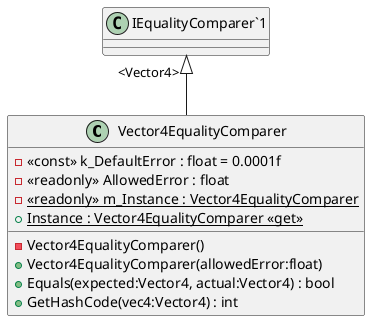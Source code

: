 @startuml
class Vector4EqualityComparer {
    - <<const>> k_DefaultError : float = 0.0001f
    - <<readonly>> AllowedError : float
    - {static} <<readonly>> m_Instance : Vector4EqualityComparer
    + {static} Instance : Vector4EqualityComparer <<get>>
    - Vector4EqualityComparer()
    + Vector4EqualityComparer(allowedError:float)
    + Equals(expected:Vector4, actual:Vector4) : bool
    + GetHashCode(vec4:Vector4) : int
}
"IEqualityComparer`1" "<Vector4>" <|-- Vector4EqualityComparer
@enduml
